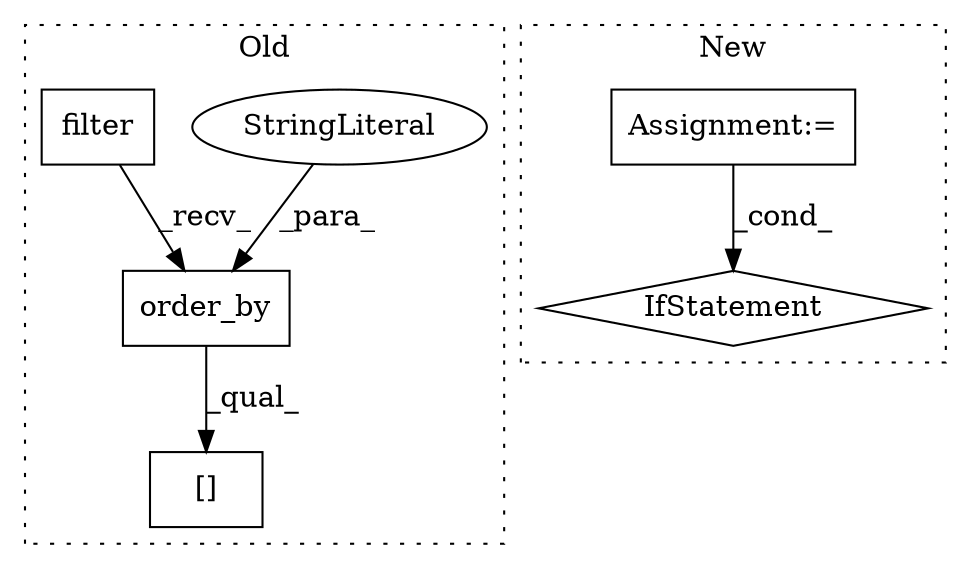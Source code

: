 digraph G {
subgraph cluster0 {
1 [label="order_by" a="32" s="2180,2192" l="9,1" shape="box"];
3 [label="StringLiteral" a="45" s="2189" l="3" shape="ellipse"];
5 [label="[]" a="2" s="2143,2213" l="51,1" shape="box"];
6 [label="filter" a="32" s="2156,2178" l="7,1" shape="box"];
label = "Old";
style="dotted";
}
subgraph cluster1 {
2 [label="IfStatement" a="25" s="1883,1909" l="4,2" shape="diamond"];
4 [label="Assignment:=" a="7" s="1306" l="1" shape="box"];
label = "New";
style="dotted";
}
1 -> 5 [label="_qual_"];
3 -> 1 [label="_para_"];
4 -> 2 [label="_cond_"];
6 -> 1 [label="_recv_"];
}